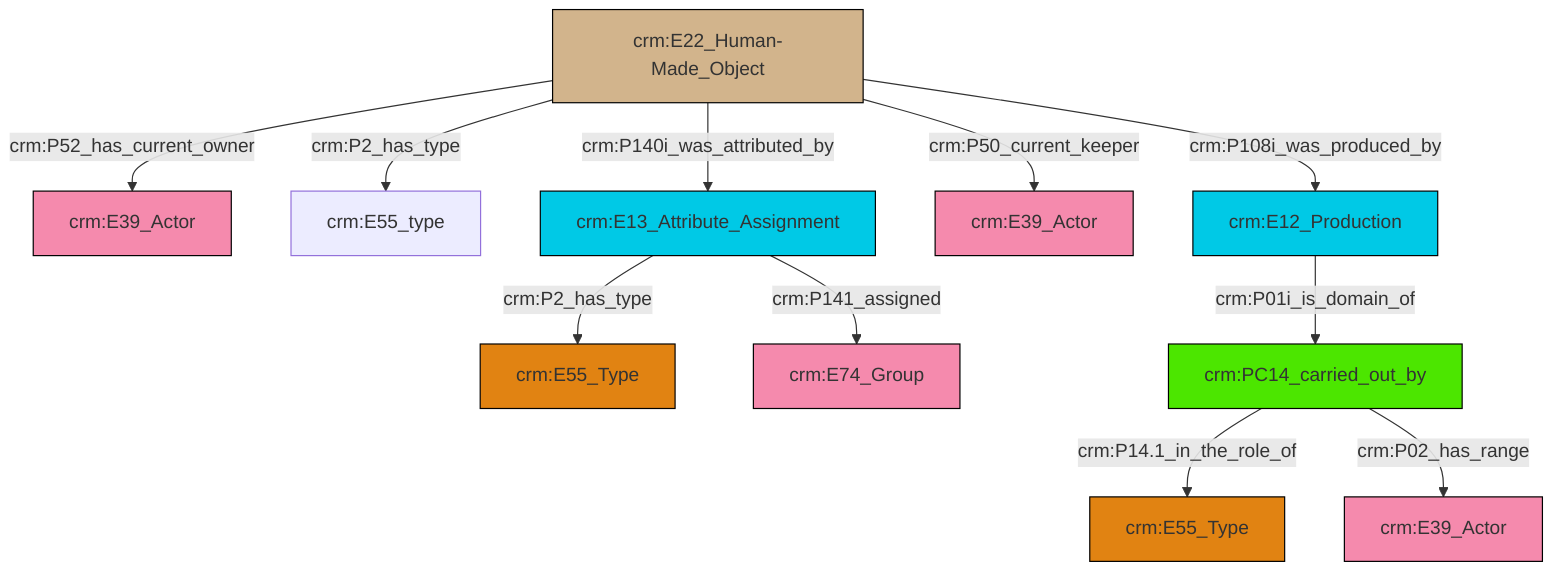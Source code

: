 graph TD
classDef Literal fill:#f2f2f2,stroke:#000000;
classDef CRM_Entity fill:#FFFFFF,stroke:#000000;
classDef Temporal_Entity fill:#00C9E6, stroke:#000000;
classDef Type fill:#E18312, stroke:#000000;
classDef Time-Span fill:#2C9C91, stroke:#000000;
classDef Appellation fill:#FFEB7F, stroke:#000000;
classDef Place fill:#008836, stroke:#000000;
classDef Persistent_Item fill:#B266B2, stroke:#000000;
classDef Conceptual_Object fill:#FFD700, stroke:#000000;
classDef Physical_Thing fill:#D2B48C, stroke:#000000;
classDef Actor fill:#f58aad, stroke:#000000;
classDef PC_Classes fill:#4ce600, stroke:#000000;
classDef Multi fill:#cccccc,stroke:#000000;

0["crm:E13_Attribute_Assignment"]:::Temporal_Entity -->|crm:P2_has_type| 6["crm:E55_Type"]:::Type
2["crm:E22_Human-Made_Object"]:::Physical_Thing -->|crm:P52_has_current_owner| 8["crm:E39_Actor"]:::Actor
2["crm:E22_Human-Made_Object"]:::Physical_Thing -->|crm:P2_has_type| 9["crm:E55_type"]:::Default
11["crm:PC14_carried_out_by"]:::PC_Classes -->|crm:P14.1_in_the_role_of| 12["crm:E55_Type"]:::Type
2["crm:E22_Human-Made_Object"]:::Physical_Thing -->|crm:P140i_was_attributed_by| 0["crm:E13_Attribute_Assignment"]:::Temporal_Entity
2["crm:E22_Human-Made_Object"]:::Physical_Thing -->|crm:P50_current_keeper| 15["crm:E39_Actor"]:::Actor
18["crm:E12_Production"]:::Temporal_Entity -->|crm:P01i_is_domain_of| 11["crm:PC14_carried_out_by"]:::PC_Classes
2["crm:E22_Human-Made_Object"]:::Physical_Thing -->|crm:P108i_was_produced_by| 18["crm:E12_Production"]:::Temporal_Entity
0["crm:E13_Attribute_Assignment"]:::Temporal_Entity -->|crm:P141_assigned| 13["crm:E74_Group"]:::Actor
11["crm:PC14_carried_out_by"]:::PC_Classes -->|crm:P02_has_range| 4["crm:E39_Actor"]:::Actor